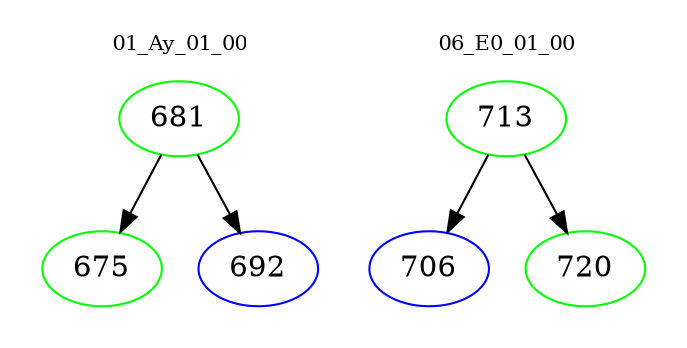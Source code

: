 digraph{
subgraph cluster_0 {
color = white
label = "01_Ay_01_00";
fontsize=10;
T0_681 [label="681", color="green"]
T0_681 -> T0_675 [color="black"]
T0_675 [label="675", color="green"]
T0_681 -> T0_692 [color="black"]
T0_692 [label="692", color="blue"]
}
subgraph cluster_1 {
color = white
label = "06_E0_01_00";
fontsize=10;
T1_713 [label="713", color="green"]
T1_713 -> T1_706 [color="black"]
T1_706 [label="706", color="blue"]
T1_713 -> T1_720 [color="black"]
T1_720 [label="720", color="green"]
}
}
